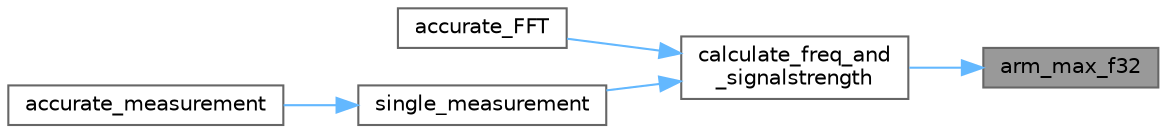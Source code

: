 digraph "arm_max_f32"
{
 // LATEX_PDF_SIZE
  bgcolor="transparent";
  edge [fontname=Helvetica,fontsize=10,labelfontname=Helvetica,labelfontsize=10];
  node [fontname=Helvetica,fontsize=10,shape=box,height=0.2,width=0.4];
  rankdir="RL";
  Node1 [id="Node000001",label="arm_max_f32",height=0.2,width=0.4,color="gray40", fillcolor="grey60", style="filled", fontcolor="black",tooltip="Maximum value of a floating-point vector."];
  Node1 -> Node2 [id="edge1_Node000001_Node000002",dir="back",color="steelblue1",style="solid",tooltip=" "];
  Node2 [id="Node000002",label="calculate_freq_and\l_signalstrength",height=0.2,width=0.4,color="grey40", fillcolor="white", style="filled",URL="$calculation_8c.html#a9b4c4cf533fe366c1c5637d2853c823a",tooltip="Calculates the frequency and signal strength using Fast Fourier Transform (FFT)."];
  Node2 -> Node3 [id="edge2_Node000002_Node000003",dir="back",color="steelblue1",style="solid",tooltip=" "];
  Node3 [id="Node000003",label="accurate_FFT",height=0.2,width=0.4,color="grey40", fillcolor="white", style="filled",URL="$calculation_8c.html#a4fddab1b09b687be16e69a9784d5b97b",tooltip="Performs accurate FFT calculation for signal strength and main frequency of each channel."];
  Node2 -> Node4 [id="edge3_Node000002_Node000004",dir="back",color="steelblue1",style="solid",tooltip=" "];
  Node4 [id="Node000004",label="single_measurement",height=0.2,width=0.4,color="grey40", fillcolor="white", style="filled",URL="$calculation_8c.html#a6aee6a07a86ee73c7ba20e059b79c794",tooltip="Perform a single measurement for a specific phase."];
  Node4 -> Node5 [id="edge4_Node000004_Node000005",dir="back",color="steelblue1",style="solid",tooltip=" "];
  Node5 [id="Node000005",label="accurate_measurement",height=0.2,width=0.4,color="grey40", fillcolor="white", style="filled",URL="$calculation_8c.html#ac084ccf3f955bc4c19751d6b24aa3814",tooltip="Performs accurate measurement of various parameters."];
}
